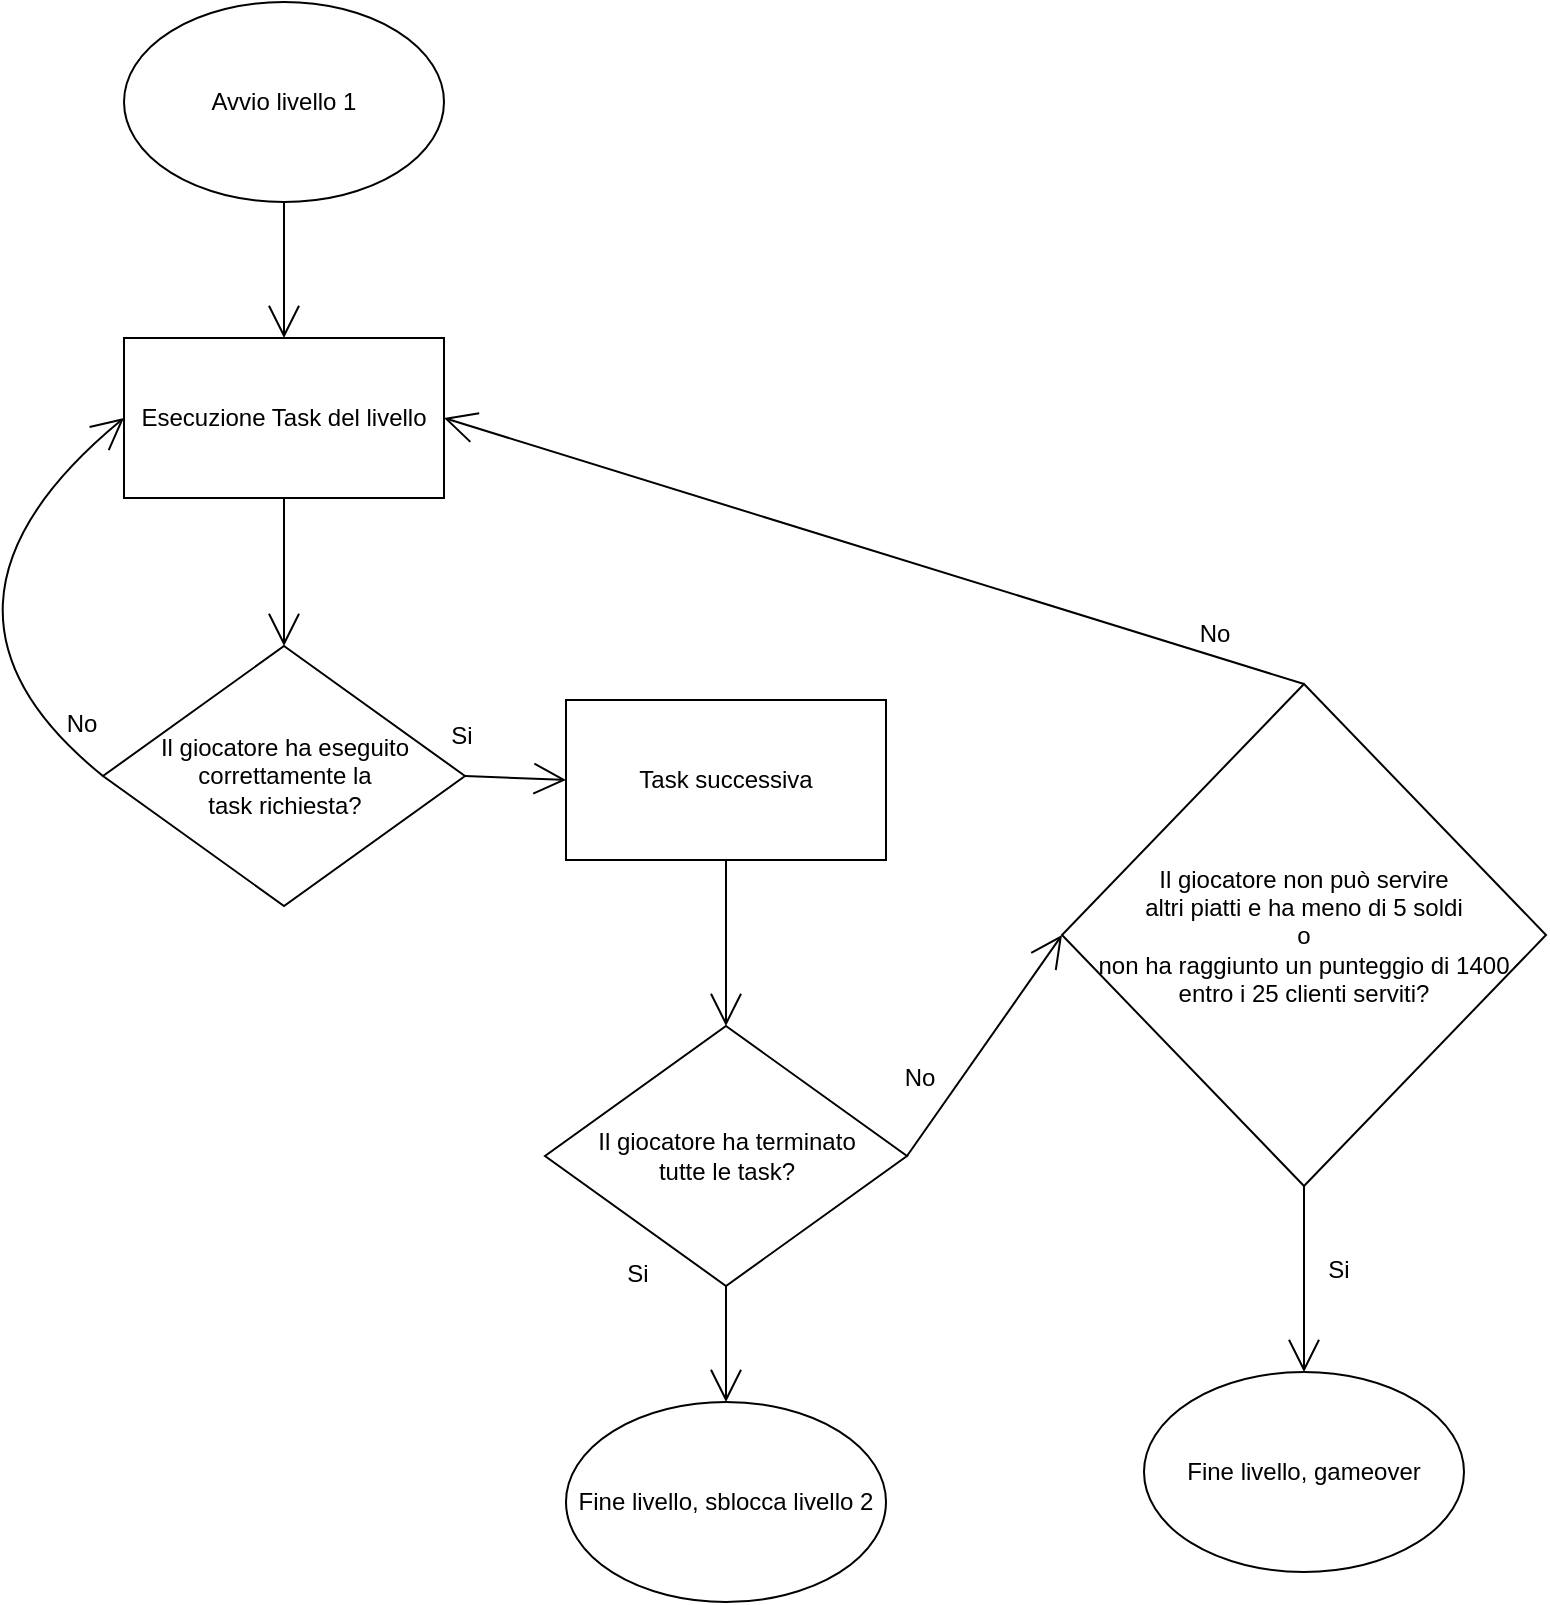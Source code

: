 <mxfile version="20.0.4" type="device"><diagram id="NWWPmYmxUIyY0qUSjtRS" name="Page-1"><mxGraphModel dx="1422" dy="1102" grid="0" gridSize="10" guides="1" tooltips="1" connect="1" arrows="1" fold="1" page="0" pageScale="1" pageWidth="827" pageHeight="1169" math="0" shadow="0"><root><mxCell id="0"/><mxCell id="1" parent="0"/><mxCell id="93zQR50MocHav7xVQxxG-4" value="" style="edgeStyle=none;curved=1;rounded=0;orthogonalLoop=1;jettySize=auto;html=1;endArrow=open;startSize=14;endSize=14;sourcePerimeterSpacing=8;targetPerimeterSpacing=8;entryX=0.5;entryY=0;entryDx=0;entryDy=0;exitX=0.5;exitY=1;exitDx=0;exitDy=0;" parent="1" source="93zQR50MocHav7xVQxxG-3" target="qMOc94WAQccJYfBzVjtq-21" edge="1"><mxGeometry relative="1" as="geometry"><mxPoint x="212" y="157" as="targetPoint"/></mxGeometry></mxCell><mxCell id="93zQR50MocHav7xVQxxG-3" value="Avvio livello 1" style="ellipse;whiteSpace=wrap;html=1;hachureGap=4;" parent="1" vertex="1"><mxGeometry x="137" y="-11" width="160" height="100" as="geometry"/></mxCell><mxCell id="qMOc94WAQccJYfBzVjtq-20" value="Fine livello, sblocca livello 2" style="ellipse;whiteSpace=wrap;html=1;hachureGap=4;fontSize=12;" parent="1" vertex="1"><mxGeometry x="358" y="689" width="160" height="100" as="geometry"/></mxCell><mxCell id="qMOc94WAQccJYfBzVjtq-21" value="Esecuzione Task del livello" style="rounded=0;whiteSpace=wrap;html=1;hachureGap=4;fontSize=12;" parent="1" vertex="1"><mxGeometry x="137" y="157" width="160" height="80" as="geometry"/></mxCell><mxCell id="qMOc94WAQccJYfBzVjtq-22" value="Il giocatore ha eseguito correttamente la &lt;br&gt;task richiesta?" style="rhombus;whiteSpace=wrap;html=1;hachureGap=4;fontSize=12;" parent="1" vertex="1"><mxGeometry x="126.5" y="311" width="181" height="130" as="geometry"/></mxCell><mxCell id="qMOc94WAQccJYfBzVjtq-23" value="" style="edgeStyle=none;orthogonalLoop=1;jettySize=auto;html=1;rounded=0;fontSize=12;endArrow=open;startSize=14;endSize=14;sourcePerimeterSpacing=8;targetPerimeterSpacing=8;curved=1;exitX=0.5;exitY=1;exitDx=0;exitDy=0;entryX=0.5;entryY=0;entryDx=0;entryDy=0;" parent="1" source="qMOc94WAQccJYfBzVjtq-21" target="qMOc94WAQccJYfBzVjtq-22" edge="1"><mxGeometry width="120" relative="1" as="geometry"><mxPoint x="368" y="81" as="sourcePoint"/><mxPoint x="488" y="81" as="targetPoint"/><Array as="points"/></mxGeometry></mxCell><mxCell id="qMOc94WAQccJYfBzVjtq-24" value="" style="edgeStyle=none;orthogonalLoop=1;jettySize=auto;html=1;rounded=0;fontSize=12;endArrow=open;startSize=14;endSize=14;sourcePerimeterSpacing=8;targetPerimeterSpacing=8;curved=1;exitX=1;exitY=0.5;exitDx=0;exitDy=0;entryX=0;entryY=0.5;entryDx=0;entryDy=0;" parent="1" source="qMOc94WAQccJYfBzVjtq-22" target="qMOc94WAQccJYfBzVjtq-27" edge="1"><mxGeometry width="120" relative="1" as="geometry"><mxPoint x="368" y="81" as="sourcePoint"/><mxPoint x="402" y="378" as="targetPoint"/><Array as="points"/></mxGeometry></mxCell><mxCell id="qMOc94WAQccJYfBzVjtq-25" value="Si" style="text;strokeColor=none;fillColor=none;html=1;align=center;verticalAlign=middle;whiteSpace=wrap;rounded=0;hachureGap=4;fontSize=12;" parent="1" vertex="1"><mxGeometry x="276" y="341" width="60" height="30" as="geometry"/></mxCell><mxCell id="qMOc94WAQccJYfBzVjtq-26" value="No" style="text;strokeColor=none;fillColor=none;html=1;align=center;verticalAlign=middle;whiteSpace=wrap;rounded=0;hachureGap=4;fontSize=12;" parent="1" vertex="1"><mxGeometry x="86" y="335" width="60" height="30" as="geometry"/></mxCell><mxCell id="qMOc94WAQccJYfBzVjtq-27" value="Task successiva" style="rounded=0;whiteSpace=wrap;html=1;hachureGap=4;fontSize=12;" parent="1" vertex="1"><mxGeometry x="358" y="338" width="160" height="80" as="geometry"/></mxCell><mxCell id="qMOc94WAQccJYfBzVjtq-28" value="Il giocatore ha terminato&lt;br&gt;tutte le task?" style="rhombus;whiteSpace=wrap;html=1;hachureGap=4;fontSize=12;" parent="1" vertex="1"><mxGeometry x="347.5" y="501" width="181" height="130" as="geometry"/></mxCell><mxCell id="qMOc94WAQccJYfBzVjtq-29" value="" style="edgeStyle=none;orthogonalLoop=1;jettySize=auto;html=1;rounded=0;fontSize=12;endArrow=open;startSize=14;endSize=14;sourcePerimeterSpacing=8;targetPerimeterSpacing=8;curved=1;exitX=0.5;exitY=1;exitDx=0;exitDy=0;entryX=0.5;entryY=0;entryDx=0;entryDy=0;" parent="1" source="qMOc94WAQccJYfBzVjtq-27" target="qMOc94WAQccJYfBzVjtq-28" edge="1"><mxGeometry width="120" relative="1" as="geometry"><mxPoint x="506" y="206" as="sourcePoint"/><mxPoint x="626" y="206" as="targetPoint"/><Array as="points"/></mxGeometry></mxCell><mxCell id="qMOc94WAQccJYfBzVjtq-30" value="No" style="text;strokeColor=none;fillColor=none;html=1;align=center;verticalAlign=middle;whiteSpace=wrap;rounded=0;hachureGap=4;fontSize=12;" parent="1" vertex="1"><mxGeometry x="505" y="512" width="60" height="30" as="geometry"/></mxCell><mxCell id="qMOc94WAQccJYfBzVjtq-32" value="" style="edgeStyle=none;orthogonalLoop=1;jettySize=auto;html=1;rounded=0;fontSize=12;endArrow=open;startSize=14;endSize=14;sourcePerimeterSpacing=8;targetPerimeterSpacing=8;curved=1;exitX=0;exitY=0.5;exitDx=0;exitDy=0;entryX=0;entryY=0.5;entryDx=0;entryDy=0;" parent="1" source="qMOc94WAQccJYfBzVjtq-22" target="qMOc94WAQccJYfBzVjtq-21" edge="1"><mxGeometry width="120" relative="1" as="geometry"><mxPoint x="232" y="378" as="sourcePoint"/><mxPoint x="352" y="378" as="targetPoint"/><Array as="points"><mxPoint x="22" y="292"/></Array></mxGeometry></mxCell><mxCell id="qMOc94WAQccJYfBzVjtq-34" value="Si" style="text;strokeColor=none;fillColor=none;html=1;align=center;verticalAlign=middle;whiteSpace=wrap;rounded=0;hachureGap=4;fontSize=12;" parent="1" vertex="1"><mxGeometry x="364" y="610" width="60" height="30" as="geometry"/></mxCell><mxCell id="qMOc94WAQccJYfBzVjtq-35" value="" style="edgeStyle=none;orthogonalLoop=1;jettySize=auto;html=1;rounded=0;fontSize=12;endArrow=open;startSize=14;endSize=14;sourcePerimeterSpacing=8;targetPerimeterSpacing=8;curved=1;exitX=0.5;exitY=1;exitDx=0;exitDy=0;entryX=0.5;entryY=0;entryDx=0;entryDy=0;" parent="1" source="qMOc94WAQccJYfBzVjtq-28" target="qMOc94WAQccJYfBzVjtq-20" edge="1"><mxGeometry width="120" relative="1" as="geometry"><mxPoint x="139" y="503" as="sourcePoint"/><mxPoint x="259" y="503" as="targetPoint"/><Array as="points"/></mxGeometry></mxCell><mxCell id="yHa3V3FIvX4wqvgou-Qc-1" value="Il giocatore non può servire &lt;br&gt;altri piatti e ha meno di 5 soldi &lt;br&gt;o &lt;br&gt;non ha raggiunto un punteggio di 1400&lt;br&gt;entro i 25 clienti serviti?" style="rhombus;whiteSpace=wrap;html=1;hachureGap=4;fontSize=12;" parent="1" vertex="1"><mxGeometry x="606" y="330" width="242" height="251" as="geometry"/></mxCell><mxCell id="yHa3V3FIvX4wqvgou-Qc-2" value="" style="edgeStyle=none;orthogonalLoop=1;jettySize=auto;html=1;rounded=0;fontSize=12;endArrow=open;startSize=14;endSize=14;sourcePerimeterSpacing=8;targetPerimeterSpacing=8;curved=1;exitX=1;exitY=0.5;exitDx=0;exitDy=0;entryX=0;entryY=0.5;entryDx=0;entryDy=0;" parent="1" source="qMOc94WAQccJYfBzVjtq-28" target="yHa3V3FIvX4wqvgou-Qc-1" edge="1"><mxGeometry width="120" relative="1" as="geometry"><mxPoint x="448" y="641" as="sourcePoint"/><mxPoint x="448" y="699" as="targetPoint"/><Array as="points"/></mxGeometry></mxCell><mxCell id="yHa3V3FIvX4wqvgou-Qc-3" value="" style="edgeStyle=none;orthogonalLoop=1;jettySize=auto;html=1;rounded=0;fontSize=12;endArrow=open;startSize=14;endSize=14;sourcePerimeterSpacing=8;targetPerimeterSpacing=8;curved=1;exitX=0.5;exitY=1;exitDx=0;exitDy=0;entryX=0.5;entryY=0;entryDx=0;entryDy=0;" parent="1" source="yHa3V3FIvX4wqvgou-Qc-1" target="yHa3V3FIvX4wqvgou-Qc-5" edge="1"><mxGeometry width="120" relative="1" as="geometry"><mxPoint x="538.5" y="576" as="sourcePoint"/><mxPoint x="727" y="664" as="targetPoint"/><Array as="points"/></mxGeometry></mxCell><mxCell id="yHa3V3FIvX4wqvgou-Qc-4" value="Si" style="text;html=1;align=center;verticalAlign=middle;resizable=0;points=[];autosize=1;strokeColor=none;fillColor=none;hachureGap=4;" parent="1" vertex="1"><mxGeometry x="729" y="610" width="29" height="26" as="geometry"/></mxCell><mxCell id="yHa3V3FIvX4wqvgou-Qc-5" value="Fine livello, gameover" style="ellipse;whiteSpace=wrap;html=1;hachureGap=4;fontSize=12;" parent="1" vertex="1"><mxGeometry x="647" y="674" width="160" height="100" as="geometry"/></mxCell><mxCell id="yHa3V3FIvX4wqvgou-Qc-6" value="" style="edgeStyle=none;orthogonalLoop=1;jettySize=auto;html=1;rounded=0;fontSize=12;endArrow=open;startSize=14;endSize=14;sourcePerimeterSpacing=8;targetPerimeterSpacing=8;curved=1;exitX=0.5;exitY=0;exitDx=0;exitDy=0;entryX=1;entryY=0.5;entryDx=0;entryDy=0;" parent="1" source="yHa3V3FIvX4wqvgou-Qc-1" target="qMOc94WAQccJYfBzVjtq-21" edge="1"><mxGeometry width="120" relative="1" as="geometry"><mxPoint x="538.5" y="576" as="sourcePoint"/><mxPoint x="461" y="231" as="targetPoint"/><Array as="points"/></mxGeometry></mxCell><mxCell id="yHa3V3FIvX4wqvgou-Qc-9" value="No" style="text;html=1;align=center;verticalAlign=middle;resizable=0;points=[];autosize=1;strokeColor=none;fillColor=none;hachureGap=4;" parent="1" vertex="1"><mxGeometry x="665" y="292" width="33" height="26" as="geometry"/></mxCell></root></mxGraphModel></diagram></mxfile>